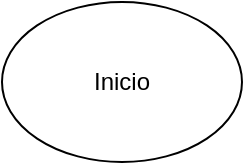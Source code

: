 <mxfile>
    <diagram id="QUFmT0ZYCYaNR8tabENV" name="Página-1">
        <mxGraphModel dx="486" dy="546" grid="1" gridSize="10" guides="1" tooltips="1" connect="1" arrows="1" fold="1" page="1" pageScale="1" pageWidth="1654" pageHeight="2336" math="0" shadow="0">
            <root>
                <mxCell id="0"/>
                <mxCell id="1" parent="0"/>
                <mxCell id="2" value="Inicio" style="ellipse;whiteSpace=wrap;html=1;" vertex="1" parent="1">
                    <mxGeometry x="460" y="120" width="120" height="80" as="geometry"/>
                </mxCell>
            </root>
        </mxGraphModel>
    </diagram>
</mxfile>